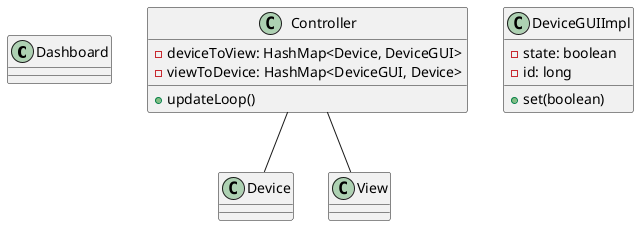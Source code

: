 @startuml

class Dashboard {	
}

class Controller {
	- deviceToView: HashMap<Device, DeviceGUI>
	- viewToDevice: HashMap<DeviceGUI, Device>
	+ updateLoop()
	' controller con observer aggiorna la view
	/' {
		deviceToView.get(light).set(off);
	} '/	
}

class DeviceGUIImpl {
	- state: boolean
	- id: long
	+ set(boolean)
}

class Device {
}

Controller -- View
Controller -- Device

@enduml
